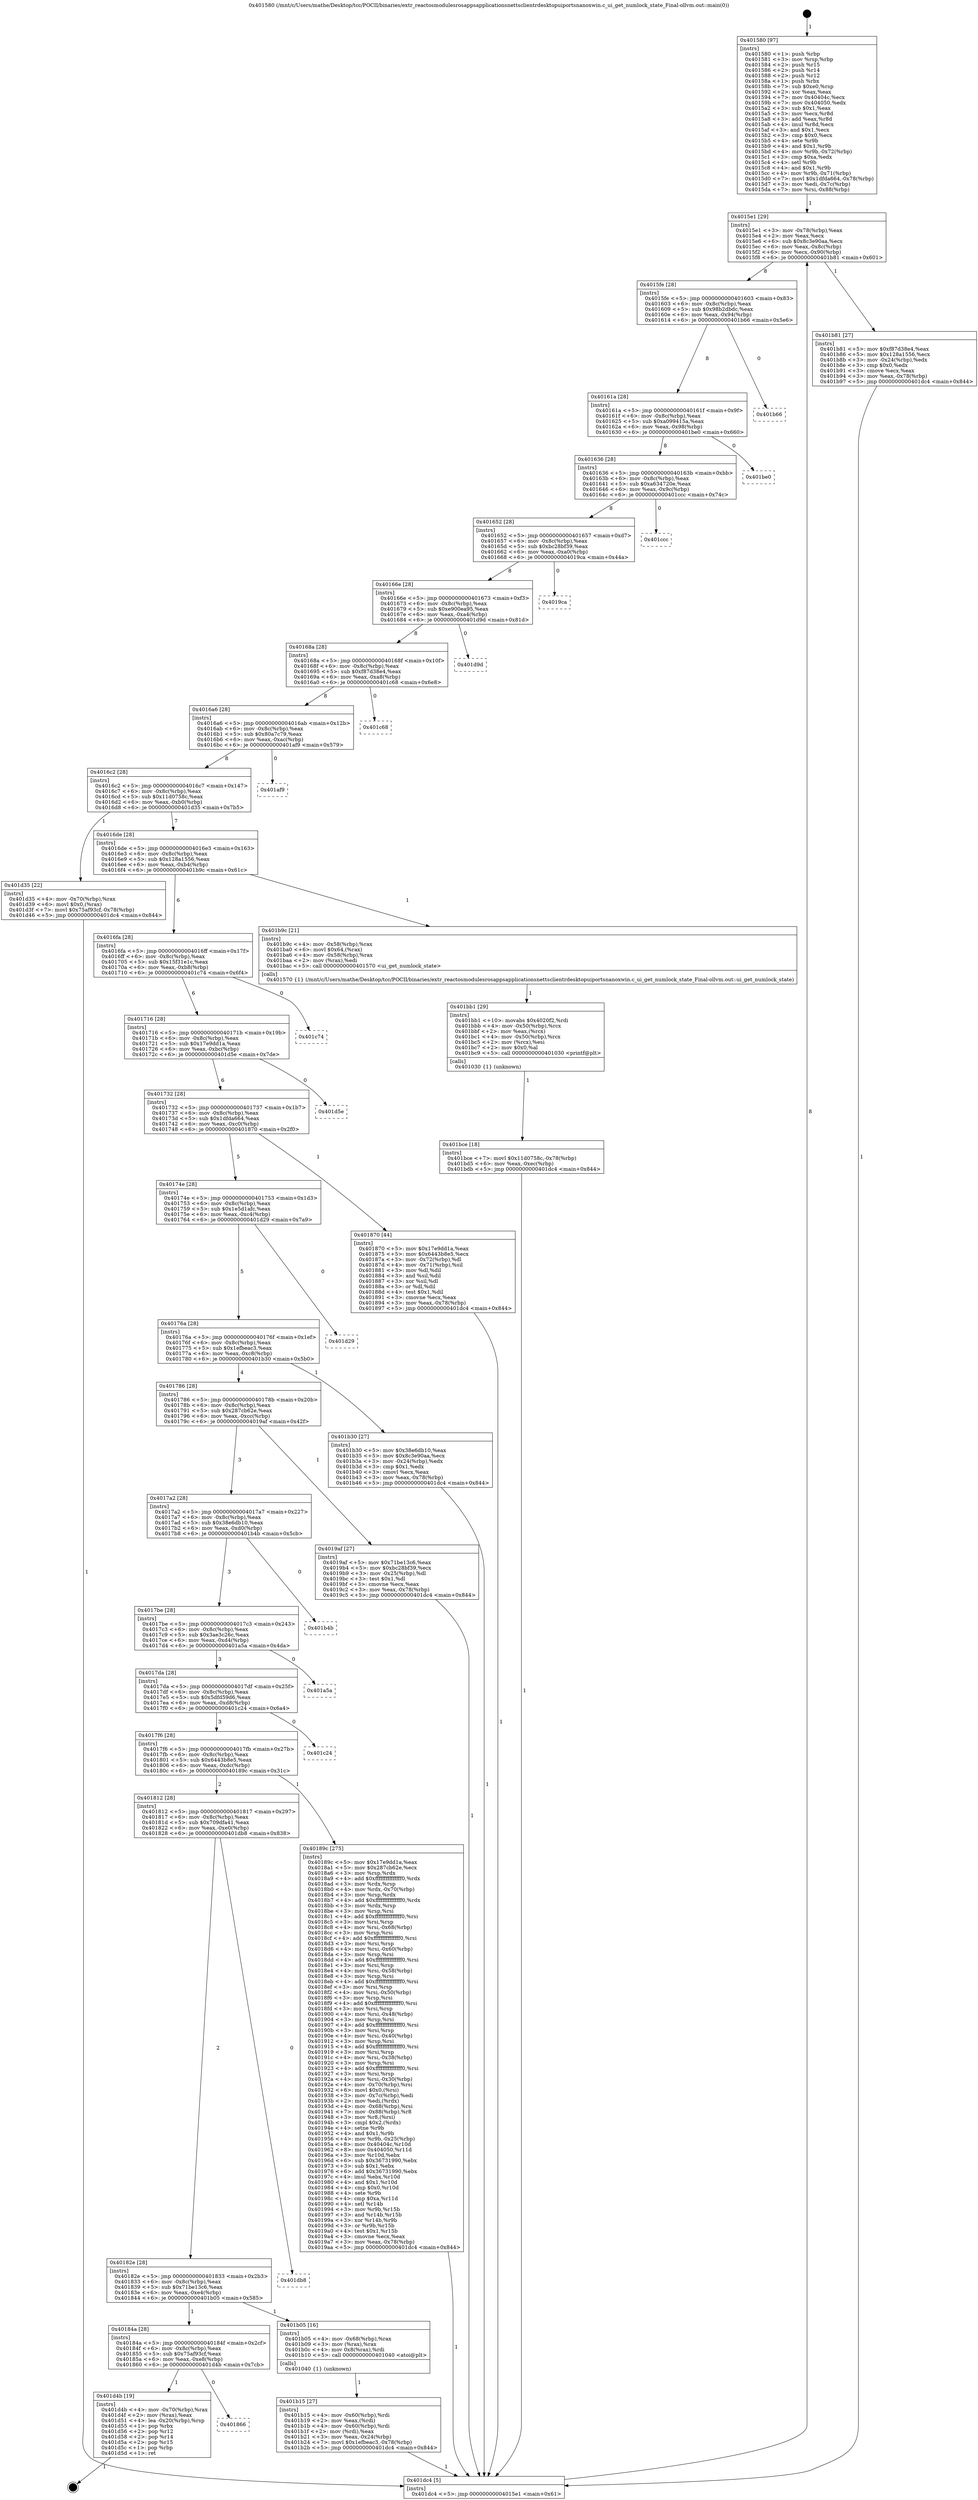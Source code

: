 digraph "0x401580" {
  label = "0x401580 (/mnt/c/Users/mathe/Desktop/tcc/POCII/binaries/extr_reactosmodulesrosappsapplicationsnettsclientrdesktopuiportsnanoxwin.c_ui_get_numlock_state_Final-ollvm.out::main(0))"
  labelloc = "t"
  node[shape=record]

  Entry [label="",width=0.3,height=0.3,shape=circle,fillcolor=black,style=filled]
  "0x4015e1" [label="{
     0x4015e1 [29]\l
     | [instrs]\l
     &nbsp;&nbsp;0x4015e1 \<+3\>: mov -0x78(%rbp),%eax\l
     &nbsp;&nbsp;0x4015e4 \<+2\>: mov %eax,%ecx\l
     &nbsp;&nbsp;0x4015e6 \<+6\>: sub $0x8c3e90aa,%ecx\l
     &nbsp;&nbsp;0x4015ec \<+6\>: mov %eax,-0x8c(%rbp)\l
     &nbsp;&nbsp;0x4015f2 \<+6\>: mov %ecx,-0x90(%rbp)\l
     &nbsp;&nbsp;0x4015f8 \<+6\>: je 0000000000401b81 \<main+0x601\>\l
  }"]
  "0x401b81" [label="{
     0x401b81 [27]\l
     | [instrs]\l
     &nbsp;&nbsp;0x401b81 \<+5\>: mov $0xf87d38e4,%eax\l
     &nbsp;&nbsp;0x401b86 \<+5\>: mov $0x128a1556,%ecx\l
     &nbsp;&nbsp;0x401b8b \<+3\>: mov -0x24(%rbp),%edx\l
     &nbsp;&nbsp;0x401b8e \<+3\>: cmp $0x0,%edx\l
     &nbsp;&nbsp;0x401b91 \<+3\>: cmove %ecx,%eax\l
     &nbsp;&nbsp;0x401b94 \<+3\>: mov %eax,-0x78(%rbp)\l
     &nbsp;&nbsp;0x401b97 \<+5\>: jmp 0000000000401dc4 \<main+0x844\>\l
  }"]
  "0x4015fe" [label="{
     0x4015fe [28]\l
     | [instrs]\l
     &nbsp;&nbsp;0x4015fe \<+5\>: jmp 0000000000401603 \<main+0x83\>\l
     &nbsp;&nbsp;0x401603 \<+6\>: mov -0x8c(%rbp),%eax\l
     &nbsp;&nbsp;0x401609 \<+5\>: sub $0x98b2dbdc,%eax\l
     &nbsp;&nbsp;0x40160e \<+6\>: mov %eax,-0x94(%rbp)\l
     &nbsp;&nbsp;0x401614 \<+6\>: je 0000000000401b66 \<main+0x5e6\>\l
  }"]
  Exit [label="",width=0.3,height=0.3,shape=circle,fillcolor=black,style=filled,peripheries=2]
  "0x401b66" [label="{
     0x401b66\l
  }", style=dashed]
  "0x40161a" [label="{
     0x40161a [28]\l
     | [instrs]\l
     &nbsp;&nbsp;0x40161a \<+5\>: jmp 000000000040161f \<main+0x9f\>\l
     &nbsp;&nbsp;0x40161f \<+6\>: mov -0x8c(%rbp),%eax\l
     &nbsp;&nbsp;0x401625 \<+5\>: sub $0xa099415a,%eax\l
     &nbsp;&nbsp;0x40162a \<+6\>: mov %eax,-0x98(%rbp)\l
     &nbsp;&nbsp;0x401630 \<+6\>: je 0000000000401be0 \<main+0x660\>\l
  }"]
  "0x401866" [label="{
     0x401866\l
  }", style=dashed]
  "0x401be0" [label="{
     0x401be0\l
  }", style=dashed]
  "0x401636" [label="{
     0x401636 [28]\l
     | [instrs]\l
     &nbsp;&nbsp;0x401636 \<+5\>: jmp 000000000040163b \<main+0xbb\>\l
     &nbsp;&nbsp;0x40163b \<+6\>: mov -0x8c(%rbp),%eax\l
     &nbsp;&nbsp;0x401641 \<+5\>: sub $0xa634720e,%eax\l
     &nbsp;&nbsp;0x401646 \<+6\>: mov %eax,-0x9c(%rbp)\l
     &nbsp;&nbsp;0x40164c \<+6\>: je 0000000000401ccc \<main+0x74c\>\l
  }"]
  "0x401d4b" [label="{
     0x401d4b [19]\l
     | [instrs]\l
     &nbsp;&nbsp;0x401d4b \<+4\>: mov -0x70(%rbp),%rax\l
     &nbsp;&nbsp;0x401d4f \<+2\>: mov (%rax),%eax\l
     &nbsp;&nbsp;0x401d51 \<+4\>: lea -0x20(%rbp),%rsp\l
     &nbsp;&nbsp;0x401d55 \<+1\>: pop %rbx\l
     &nbsp;&nbsp;0x401d56 \<+2\>: pop %r12\l
     &nbsp;&nbsp;0x401d58 \<+2\>: pop %r14\l
     &nbsp;&nbsp;0x401d5a \<+2\>: pop %r15\l
     &nbsp;&nbsp;0x401d5c \<+1\>: pop %rbp\l
     &nbsp;&nbsp;0x401d5d \<+1\>: ret\l
  }"]
  "0x401ccc" [label="{
     0x401ccc\l
  }", style=dashed]
  "0x401652" [label="{
     0x401652 [28]\l
     | [instrs]\l
     &nbsp;&nbsp;0x401652 \<+5\>: jmp 0000000000401657 \<main+0xd7\>\l
     &nbsp;&nbsp;0x401657 \<+6\>: mov -0x8c(%rbp),%eax\l
     &nbsp;&nbsp;0x40165d \<+5\>: sub $0xbc28bf39,%eax\l
     &nbsp;&nbsp;0x401662 \<+6\>: mov %eax,-0xa0(%rbp)\l
     &nbsp;&nbsp;0x401668 \<+6\>: je 00000000004019ca \<main+0x44a\>\l
  }"]
  "0x401bce" [label="{
     0x401bce [18]\l
     | [instrs]\l
     &nbsp;&nbsp;0x401bce \<+7\>: movl $0x11d0758c,-0x78(%rbp)\l
     &nbsp;&nbsp;0x401bd5 \<+6\>: mov %eax,-0xec(%rbp)\l
     &nbsp;&nbsp;0x401bdb \<+5\>: jmp 0000000000401dc4 \<main+0x844\>\l
  }"]
  "0x4019ca" [label="{
     0x4019ca\l
  }", style=dashed]
  "0x40166e" [label="{
     0x40166e [28]\l
     | [instrs]\l
     &nbsp;&nbsp;0x40166e \<+5\>: jmp 0000000000401673 \<main+0xf3\>\l
     &nbsp;&nbsp;0x401673 \<+6\>: mov -0x8c(%rbp),%eax\l
     &nbsp;&nbsp;0x401679 \<+5\>: sub $0xe900ea95,%eax\l
     &nbsp;&nbsp;0x40167e \<+6\>: mov %eax,-0xa4(%rbp)\l
     &nbsp;&nbsp;0x401684 \<+6\>: je 0000000000401d9d \<main+0x81d\>\l
  }"]
  "0x401bb1" [label="{
     0x401bb1 [29]\l
     | [instrs]\l
     &nbsp;&nbsp;0x401bb1 \<+10\>: movabs $0x4020f2,%rdi\l
     &nbsp;&nbsp;0x401bbb \<+4\>: mov -0x50(%rbp),%rcx\l
     &nbsp;&nbsp;0x401bbf \<+2\>: mov %eax,(%rcx)\l
     &nbsp;&nbsp;0x401bc1 \<+4\>: mov -0x50(%rbp),%rcx\l
     &nbsp;&nbsp;0x401bc5 \<+2\>: mov (%rcx),%esi\l
     &nbsp;&nbsp;0x401bc7 \<+2\>: mov $0x0,%al\l
     &nbsp;&nbsp;0x401bc9 \<+5\>: call 0000000000401030 \<printf@plt\>\l
     | [calls]\l
     &nbsp;&nbsp;0x401030 \{1\} (unknown)\l
  }"]
  "0x401d9d" [label="{
     0x401d9d\l
  }", style=dashed]
  "0x40168a" [label="{
     0x40168a [28]\l
     | [instrs]\l
     &nbsp;&nbsp;0x40168a \<+5\>: jmp 000000000040168f \<main+0x10f\>\l
     &nbsp;&nbsp;0x40168f \<+6\>: mov -0x8c(%rbp),%eax\l
     &nbsp;&nbsp;0x401695 \<+5\>: sub $0xf87d38e4,%eax\l
     &nbsp;&nbsp;0x40169a \<+6\>: mov %eax,-0xa8(%rbp)\l
     &nbsp;&nbsp;0x4016a0 \<+6\>: je 0000000000401c68 \<main+0x6e8\>\l
  }"]
  "0x401b15" [label="{
     0x401b15 [27]\l
     | [instrs]\l
     &nbsp;&nbsp;0x401b15 \<+4\>: mov -0x60(%rbp),%rdi\l
     &nbsp;&nbsp;0x401b19 \<+2\>: mov %eax,(%rdi)\l
     &nbsp;&nbsp;0x401b1b \<+4\>: mov -0x60(%rbp),%rdi\l
     &nbsp;&nbsp;0x401b1f \<+2\>: mov (%rdi),%eax\l
     &nbsp;&nbsp;0x401b21 \<+3\>: mov %eax,-0x24(%rbp)\l
     &nbsp;&nbsp;0x401b24 \<+7\>: movl $0x1efbeac3,-0x78(%rbp)\l
     &nbsp;&nbsp;0x401b2b \<+5\>: jmp 0000000000401dc4 \<main+0x844\>\l
  }"]
  "0x401c68" [label="{
     0x401c68\l
  }", style=dashed]
  "0x4016a6" [label="{
     0x4016a6 [28]\l
     | [instrs]\l
     &nbsp;&nbsp;0x4016a6 \<+5\>: jmp 00000000004016ab \<main+0x12b\>\l
     &nbsp;&nbsp;0x4016ab \<+6\>: mov -0x8c(%rbp),%eax\l
     &nbsp;&nbsp;0x4016b1 \<+5\>: sub $0x80a7c79,%eax\l
     &nbsp;&nbsp;0x4016b6 \<+6\>: mov %eax,-0xac(%rbp)\l
     &nbsp;&nbsp;0x4016bc \<+6\>: je 0000000000401af9 \<main+0x579\>\l
  }"]
  "0x40184a" [label="{
     0x40184a [28]\l
     | [instrs]\l
     &nbsp;&nbsp;0x40184a \<+5\>: jmp 000000000040184f \<main+0x2cf\>\l
     &nbsp;&nbsp;0x40184f \<+6\>: mov -0x8c(%rbp),%eax\l
     &nbsp;&nbsp;0x401855 \<+5\>: sub $0x75af93cf,%eax\l
     &nbsp;&nbsp;0x40185a \<+6\>: mov %eax,-0xe8(%rbp)\l
     &nbsp;&nbsp;0x401860 \<+6\>: je 0000000000401d4b \<main+0x7cb\>\l
  }"]
  "0x401af9" [label="{
     0x401af9\l
  }", style=dashed]
  "0x4016c2" [label="{
     0x4016c2 [28]\l
     | [instrs]\l
     &nbsp;&nbsp;0x4016c2 \<+5\>: jmp 00000000004016c7 \<main+0x147\>\l
     &nbsp;&nbsp;0x4016c7 \<+6\>: mov -0x8c(%rbp),%eax\l
     &nbsp;&nbsp;0x4016cd \<+5\>: sub $0x11d0758c,%eax\l
     &nbsp;&nbsp;0x4016d2 \<+6\>: mov %eax,-0xb0(%rbp)\l
     &nbsp;&nbsp;0x4016d8 \<+6\>: je 0000000000401d35 \<main+0x7b5\>\l
  }"]
  "0x401b05" [label="{
     0x401b05 [16]\l
     | [instrs]\l
     &nbsp;&nbsp;0x401b05 \<+4\>: mov -0x68(%rbp),%rax\l
     &nbsp;&nbsp;0x401b09 \<+3\>: mov (%rax),%rax\l
     &nbsp;&nbsp;0x401b0c \<+4\>: mov 0x8(%rax),%rdi\l
     &nbsp;&nbsp;0x401b10 \<+5\>: call 0000000000401040 \<atoi@plt\>\l
     | [calls]\l
     &nbsp;&nbsp;0x401040 \{1\} (unknown)\l
  }"]
  "0x401d35" [label="{
     0x401d35 [22]\l
     | [instrs]\l
     &nbsp;&nbsp;0x401d35 \<+4\>: mov -0x70(%rbp),%rax\l
     &nbsp;&nbsp;0x401d39 \<+6\>: movl $0x0,(%rax)\l
     &nbsp;&nbsp;0x401d3f \<+7\>: movl $0x75af93cf,-0x78(%rbp)\l
     &nbsp;&nbsp;0x401d46 \<+5\>: jmp 0000000000401dc4 \<main+0x844\>\l
  }"]
  "0x4016de" [label="{
     0x4016de [28]\l
     | [instrs]\l
     &nbsp;&nbsp;0x4016de \<+5\>: jmp 00000000004016e3 \<main+0x163\>\l
     &nbsp;&nbsp;0x4016e3 \<+6\>: mov -0x8c(%rbp),%eax\l
     &nbsp;&nbsp;0x4016e9 \<+5\>: sub $0x128a1556,%eax\l
     &nbsp;&nbsp;0x4016ee \<+6\>: mov %eax,-0xb4(%rbp)\l
     &nbsp;&nbsp;0x4016f4 \<+6\>: je 0000000000401b9c \<main+0x61c\>\l
  }"]
  "0x40182e" [label="{
     0x40182e [28]\l
     | [instrs]\l
     &nbsp;&nbsp;0x40182e \<+5\>: jmp 0000000000401833 \<main+0x2b3\>\l
     &nbsp;&nbsp;0x401833 \<+6\>: mov -0x8c(%rbp),%eax\l
     &nbsp;&nbsp;0x401839 \<+5\>: sub $0x71be13c6,%eax\l
     &nbsp;&nbsp;0x40183e \<+6\>: mov %eax,-0xe4(%rbp)\l
     &nbsp;&nbsp;0x401844 \<+6\>: je 0000000000401b05 \<main+0x585\>\l
  }"]
  "0x401b9c" [label="{
     0x401b9c [21]\l
     | [instrs]\l
     &nbsp;&nbsp;0x401b9c \<+4\>: mov -0x58(%rbp),%rax\l
     &nbsp;&nbsp;0x401ba0 \<+6\>: movl $0x64,(%rax)\l
     &nbsp;&nbsp;0x401ba6 \<+4\>: mov -0x58(%rbp),%rax\l
     &nbsp;&nbsp;0x401baa \<+2\>: mov (%rax),%edi\l
     &nbsp;&nbsp;0x401bac \<+5\>: call 0000000000401570 \<ui_get_numlock_state\>\l
     | [calls]\l
     &nbsp;&nbsp;0x401570 \{1\} (/mnt/c/Users/mathe/Desktop/tcc/POCII/binaries/extr_reactosmodulesrosappsapplicationsnettsclientrdesktopuiportsnanoxwin.c_ui_get_numlock_state_Final-ollvm.out::ui_get_numlock_state)\l
  }"]
  "0x4016fa" [label="{
     0x4016fa [28]\l
     | [instrs]\l
     &nbsp;&nbsp;0x4016fa \<+5\>: jmp 00000000004016ff \<main+0x17f\>\l
     &nbsp;&nbsp;0x4016ff \<+6\>: mov -0x8c(%rbp),%eax\l
     &nbsp;&nbsp;0x401705 \<+5\>: sub $0x15f31e1c,%eax\l
     &nbsp;&nbsp;0x40170a \<+6\>: mov %eax,-0xb8(%rbp)\l
     &nbsp;&nbsp;0x401710 \<+6\>: je 0000000000401c74 \<main+0x6f4\>\l
  }"]
  "0x401db8" [label="{
     0x401db8\l
  }", style=dashed]
  "0x401c74" [label="{
     0x401c74\l
  }", style=dashed]
  "0x401716" [label="{
     0x401716 [28]\l
     | [instrs]\l
     &nbsp;&nbsp;0x401716 \<+5\>: jmp 000000000040171b \<main+0x19b\>\l
     &nbsp;&nbsp;0x40171b \<+6\>: mov -0x8c(%rbp),%eax\l
     &nbsp;&nbsp;0x401721 \<+5\>: sub $0x17e9dd1a,%eax\l
     &nbsp;&nbsp;0x401726 \<+6\>: mov %eax,-0xbc(%rbp)\l
     &nbsp;&nbsp;0x40172c \<+6\>: je 0000000000401d5e \<main+0x7de\>\l
  }"]
  "0x401812" [label="{
     0x401812 [28]\l
     | [instrs]\l
     &nbsp;&nbsp;0x401812 \<+5\>: jmp 0000000000401817 \<main+0x297\>\l
     &nbsp;&nbsp;0x401817 \<+6\>: mov -0x8c(%rbp),%eax\l
     &nbsp;&nbsp;0x40181d \<+5\>: sub $0x709dfa41,%eax\l
     &nbsp;&nbsp;0x401822 \<+6\>: mov %eax,-0xe0(%rbp)\l
     &nbsp;&nbsp;0x401828 \<+6\>: je 0000000000401db8 \<main+0x838\>\l
  }"]
  "0x401d5e" [label="{
     0x401d5e\l
  }", style=dashed]
  "0x401732" [label="{
     0x401732 [28]\l
     | [instrs]\l
     &nbsp;&nbsp;0x401732 \<+5\>: jmp 0000000000401737 \<main+0x1b7\>\l
     &nbsp;&nbsp;0x401737 \<+6\>: mov -0x8c(%rbp),%eax\l
     &nbsp;&nbsp;0x40173d \<+5\>: sub $0x1dfda664,%eax\l
     &nbsp;&nbsp;0x401742 \<+6\>: mov %eax,-0xc0(%rbp)\l
     &nbsp;&nbsp;0x401748 \<+6\>: je 0000000000401870 \<main+0x2f0\>\l
  }"]
  "0x40189c" [label="{
     0x40189c [275]\l
     | [instrs]\l
     &nbsp;&nbsp;0x40189c \<+5\>: mov $0x17e9dd1a,%eax\l
     &nbsp;&nbsp;0x4018a1 \<+5\>: mov $0x287cb62e,%ecx\l
     &nbsp;&nbsp;0x4018a6 \<+3\>: mov %rsp,%rdx\l
     &nbsp;&nbsp;0x4018a9 \<+4\>: add $0xfffffffffffffff0,%rdx\l
     &nbsp;&nbsp;0x4018ad \<+3\>: mov %rdx,%rsp\l
     &nbsp;&nbsp;0x4018b0 \<+4\>: mov %rdx,-0x70(%rbp)\l
     &nbsp;&nbsp;0x4018b4 \<+3\>: mov %rsp,%rdx\l
     &nbsp;&nbsp;0x4018b7 \<+4\>: add $0xfffffffffffffff0,%rdx\l
     &nbsp;&nbsp;0x4018bb \<+3\>: mov %rdx,%rsp\l
     &nbsp;&nbsp;0x4018be \<+3\>: mov %rsp,%rsi\l
     &nbsp;&nbsp;0x4018c1 \<+4\>: add $0xfffffffffffffff0,%rsi\l
     &nbsp;&nbsp;0x4018c5 \<+3\>: mov %rsi,%rsp\l
     &nbsp;&nbsp;0x4018c8 \<+4\>: mov %rsi,-0x68(%rbp)\l
     &nbsp;&nbsp;0x4018cc \<+3\>: mov %rsp,%rsi\l
     &nbsp;&nbsp;0x4018cf \<+4\>: add $0xfffffffffffffff0,%rsi\l
     &nbsp;&nbsp;0x4018d3 \<+3\>: mov %rsi,%rsp\l
     &nbsp;&nbsp;0x4018d6 \<+4\>: mov %rsi,-0x60(%rbp)\l
     &nbsp;&nbsp;0x4018da \<+3\>: mov %rsp,%rsi\l
     &nbsp;&nbsp;0x4018dd \<+4\>: add $0xfffffffffffffff0,%rsi\l
     &nbsp;&nbsp;0x4018e1 \<+3\>: mov %rsi,%rsp\l
     &nbsp;&nbsp;0x4018e4 \<+4\>: mov %rsi,-0x58(%rbp)\l
     &nbsp;&nbsp;0x4018e8 \<+3\>: mov %rsp,%rsi\l
     &nbsp;&nbsp;0x4018eb \<+4\>: add $0xfffffffffffffff0,%rsi\l
     &nbsp;&nbsp;0x4018ef \<+3\>: mov %rsi,%rsp\l
     &nbsp;&nbsp;0x4018f2 \<+4\>: mov %rsi,-0x50(%rbp)\l
     &nbsp;&nbsp;0x4018f6 \<+3\>: mov %rsp,%rsi\l
     &nbsp;&nbsp;0x4018f9 \<+4\>: add $0xfffffffffffffff0,%rsi\l
     &nbsp;&nbsp;0x4018fd \<+3\>: mov %rsi,%rsp\l
     &nbsp;&nbsp;0x401900 \<+4\>: mov %rsi,-0x48(%rbp)\l
     &nbsp;&nbsp;0x401904 \<+3\>: mov %rsp,%rsi\l
     &nbsp;&nbsp;0x401907 \<+4\>: add $0xfffffffffffffff0,%rsi\l
     &nbsp;&nbsp;0x40190b \<+3\>: mov %rsi,%rsp\l
     &nbsp;&nbsp;0x40190e \<+4\>: mov %rsi,-0x40(%rbp)\l
     &nbsp;&nbsp;0x401912 \<+3\>: mov %rsp,%rsi\l
     &nbsp;&nbsp;0x401915 \<+4\>: add $0xfffffffffffffff0,%rsi\l
     &nbsp;&nbsp;0x401919 \<+3\>: mov %rsi,%rsp\l
     &nbsp;&nbsp;0x40191c \<+4\>: mov %rsi,-0x38(%rbp)\l
     &nbsp;&nbsp;0x401920 \<+3\>: mov %rsp,%rsi\l
     &nbsp;&nbsp;0x401923 \<+4\>: add $0xfffffffffffffff0,%rsi\l
     &nbsp;&nbsp;0x401927 \<+3\>: mov %rsi,%rsp\l
     &nbsp;&nbsp;0x40192a \<+4\>: mov %rsi,-0x30(%rbp)\l
     &nbsp;&nbsp;0x40192e \<+4\>: mov -0x70(%rbp),%rsi\l
     &nbsp;&nbsp;0x401932 \<+6\>: movl $0x0,(%rsi)\l
     &nbsp;&nbsp;0x401938 \<+3\>: mov -0x7c(%rbp),%edi\l
     &nbsp;&nbsp;0x40193b \<+2\>: mov %edi,(%rdx)\l
     &nbsp;&nbsp;0x40193d \<+4\>: mov -0x68(%rbp),%rsi\l
     &nbsp;&nbsp;0x401941 \<+7\>: mov -0x88(%rbp),%r8\l
     &nbsp;&nbsp;0x401948 \<+3\>: mov %r8,(%rsi)\l
     &nbsp;&nbsp;0x40194b \<+3\>: cmpl $0x2,(%rdx)\l
     &nbsp;&nbsp;0x40194e \<+4\>: setne %r9b\l
     &nbsp;&nbsp;0x401952 \<+4\>: and $0x1,%r9b\l
     &nbsp;&nbsp;0x401956 \<+4\>: mov %r9b,-0x25(%rbp)\l
     &nbsp;&nbsp;0x40195a \<+8\>: mov 0x40404c,%r10d\l
     &nbsp;&nbsp;0x401962 \<+8\>: mov 0x404050,%r11d\l
     &nbsp;&nbsp;0x40196a \<+3\>: mov %r10d,%ebx\l
     &nbsp;&nbsp;0x40196d \<+6\>: sub $0x36731990,%ebx\l
     &nbsp;&nbsp;0x401973 \<+3\>: sub $0x1,%ebx\l
     &nbsp;&nbsp;0x401976 \<+6\>: add $0x36731990,%ebx\l
     &nbsp;&nbsp;0x40197c \<+4\>: imul %ebx,%r10d\l
     &nbsp;&nbsp;0x401980 \<+4\>: and $0x1,%r10d\l
     &nbsp;&nbsp;0x401984 \<+4\>: cmp $0x0,%r10d\l
     &nbsp;&nbsp;0x401988 \<+4\>: sete %r9b\l
     &nbsp;&nbsp;0x40198c \<+4\>: cmp $0xa,%r11d\l
     &nbsp;&nbsp;0x401990 \<+4\>: setl %r14b\l
     &nbsp;&nbsp;0x401994 \<+3\>: mov %r9b,%r15b\l
     &nbsp;&nbsp;0x401997 \<+3\>: and %r14b,%r15b\l
     &nbsp;&nbsp;0x40199a \<+3\>: xor %r14b,%r9b\l
     &nbsp;&nbsp;0x40199d \<+3\>: or %r9b,%r15b\l
     &nbsp;&nbsp;0x4019a0 \<+4\>: test $0x1,%r15b\l
     &nbsp;&nbsp;0x4019a4 \<+3\>: cmovne %ecx,%eax\l
     &nbsp;&nbsp;0x4019a7 \<+3\>: mov %eax,-0x78(%rbp)\l
     &nbsp;&nbsp;0x4019aa \<+5\>: jmp 0000000000401dc4 \<main+0x844\>\l
  }"]
  "0x401870" [label="{
     0x401870 [44]\l
     | [instrs]\l
     &nbsp;&nbsp;0x401870 \<+5\>: mov $0x17e9dd1a,%eax\l
     &nbsp;&nbsp;0x401875 \<+5\>: mov $0x6443b8e5,%ecx\l
     &nbsp;&nbsp;0x40187a \<+3\>: mov -0x72(%rbp),%dl\l
     &nbsp;&nbsp;0x40187d \<+4\>: mov -0x71(%rbp),%sil\l
     &nbsp;&nbsp;0x401881 \<+3\>: mov %dl,%dil\l
     &nbsp;&nbsp;0x401884 \<+3\>: and %sil,%dil\l
     &nbsp;&nbsp;0x401887 \<+3\>: xor %sil,%dl\l
     &nbsp;&nbsp;0x40188a \<+3\>: or %dl,%dil\l
     &nbsp;&nbsp;0x40188d \<+4\>: test $0x1,%dil\l
     &nbsp;&nbsp;0x401891 \<+3\>: cmovne %ecx,%eax\l
     &nbsp;&nbsp;0x401894 \<+3\>: mov %eax,-0x78(%rbp)\l
     &nbsp;&nbsp;0x401897 \<+5\>: jmp 0000000000401dc4 \<main+0x844\>\l
  }"]
  "0x40174e" [label="{
     0x40174e [28]\l
     | [instrs]\l
     &nbsp;&nbsp;0x40174e \<+5\>: jmp 0000000000401753 \<main+0x1d3\>\l
     &nbsp;&nbsp;0x401753 \<+6\>: mov -0x8c(%rbp),%eax\l
     &nbsp;&nbsp;0x401759 \<+5\>: sub $0x1e5d1afc,%eax\l
     &nbsp;&nbsp;0x40175e \<+6\>: mov %eax,-0xc4(%rbp)\l
     &nbsp;&nbsp;0x401764 \<+6\>: je 0000000000401d29 \<main+0x7a9\>\l
  }"]
  "0x401dc4" [label="{
     0x401dc4 [5]\l
     | [instrs]\l
     &nbsp;&nbsp;0x401dc4 \<+5\>: jmp 00000000004015e1 \<main+0x61\>\l
  }"]
  "0x401580" [label="{
     0x401580 [97]\l
     | [instrs]\l
     &nbsp;&nbsp;0x401580 \<+1\>: push %rbp\l
     &nbsp;&nbsp;0x401581 \<+3\>: mov %rsp,%rbp\l
     &nbsp;&nbsp;0x401584 \<+2\>: push %r15\l
     &nbsp;&nbsp;0x401586 \<+2\>: push %r14\l
     &nbsp;&nbsp;0x401588 \<+2\>: push %r12\l
     &nbsp;&nbsp;0x40158a \<+1\>: push %rbx\l
     &nbsp;&nbsp;0x40158b \<+7\>: sub $0xe0,%rsp\l
     &nbsp;&nbsp;0x401592 \<+2\>: xor %eax,%eax\l
     &nbsp;&nbsp;0x401594 \<+7\>: mov 0x40404c,%ecx\l
     &nbsp;&nbsp;0x40159b \<+7\>: mov 0x404050,%edx\l
     &nbsp;&nbsp;0x4015a2 \<+3\>: sub $0x1,%eax\l
     &nbsp;&nbsp;0x4015a5 \<+3\>: mov %ecx,%r8d\l
     &nbsp;&nbsp;0x4015a8 \<+3\>: add %eax,%r8d\l
     &nbsp;&nbsp;0x4015ab \<+4\>: imul %r8d,%ecx\l
     &nbsp;&nbsp;0x4015af \<+3\>: and $0x1,%ecx\l
     &nbsp;&nbsp;0x4015b2 \<+3\>: cmp $0x0,%ecx\l
     &nbsp;&nbsp;0x4015b5 \<+4\>: sete %r9b\l
     &nbsp;&nbsp;0x4015b9 \<+4\>: and $0x1,%r9b\l
     &nbsp;&nbsp;0x4015bd \<+4\>: mov %r9b,-0x72(%rbp)\l
     &nbsp;&nbsp;0x4015c1 \<+3\>: cmp $0xa,%edx\l
     &nbsp;&nbsp;0x4015c4 \<+4\>: setl %r9b\l
     &nbsp;&nbsp;0x4015c8 \<+4\>: and $0x1,%r9b\l
     &nbsp;&nbsp;0x4015cc \<+4\>: mov %r9b,-0x71(%rbp)\l
     &nbsp;&nbsp;0x4015d0 \<+7\>: movl $0x1dfda664,-0x78(%rbp)\l
     &nbsp;&nbsp;0x4015d7 \<+3\>: mov %edi,-0x7c(%rbp)\l
     &nbsp;&nbsp;0x4015da \<+7\>: mov %rsi,-0x88(%rbp)\l
  }"]
  "0x4017f6" [label="{
     0x4017f6 [28]\l
     | [instrs]\l
     &nbsp;&nbsp;0x4017f6 \<+5\>: jmp 00000000004017fb \<main+0x27b\>\l
     &nbsp;&nbsp;0x4017fb \<+6\>: mov -0x8c(%rbp),%eax\l
     &nbsp;&nbsp;0x401801 \<+5\>: sub $0x6443b8e5,%eax\l
     &nbsp;&nbsp;0x401806 \<+6\>: mov %eax,-0xdc(%rbp)\l
     &nbsp;&nbsp;0x40180c \<+6\>: je 000000000040189c \<main+0x31c\>\l
  }"]
  "0x401d29" [label="{
     0x401d29\l
  }", style=dashed]
  "0x40176a" [label="{
     0x40176a [28]\l
     | [instrs]\l
     &nbsp;&nbsp;0x40176a \<+5\>: jmp 000000000040176f \<main+0x1ef\>\l
     &nbsp;&nbsp;0x40176f \<+6\>: mov -0x8c(%rbp),%eax\l
     &nbsp;&nbsp;0x401775 \<+5\>: sub $0x1efbeac3,%eax\l
     &nbsp;&nbsp;0x40177a \<+6\>: mov %eax,-0xc8(%rbp)\l
     &nbsp;&nbsp;0x401780 \<+6\>: je 0000000000401b30 \<main+0x5b0\>\l
  }"]
  "0x401c24" [label="{
     0x401c24\l
  }", style=dashed]
  "0x401b30" [label="{
     0x401b30 [27]\l
     | [instrs]\l
     &nbsp;&nbsp;0x401b30 \<+5\>: mov $0x38e6db10,%eax\l
     &nbsp;&nbsp;0x401b35 \<+5\>: mov $0x8c3e90aa,%ecx\l
     &nbsp;&nbsp;0x401b3a \<+3\>: mov -0x24(%rbp),%edx\l
     &nbsp;&nbsp;0x401b3d \<+3\>: cmp $0x1,%edx\l
     &nbsp;&nbsp;0x401b40 \<+3\>: cmovl %ecx,%eax\l
     &nbsp;&nbsp;0x401b43 \<+3\>: mov %eax,-0x78(%rbp)\l
     &nbsp;&nbsp;0x401b46 \<+5\>: jmp 0000000000401dc4 \<main+0x844\>\l
  }"]
  "0x401786" [label="{
     0x401786 [28]\l
     | [instrs]\l
     &nbsp;&nbsp;0x401786 \<+5\>: jmp 000000000040178b \<main+0x20b\>\l
     &nbsp;&nbsp;0x40178b \<+6\>: mov -0x8c(%rbp),%eax\l
     &nbsp;&nbsp;0x401791 \<+5\>: sub $0x287cb62e,%eax\l
     &nbsp;&nbsp;0x401796 \<+6\>: mov %eax,-0xcc(%rbp)\l
     &nbsp;&nbsp;0x40179c \<+6\>: je 00000000004019af \<main+0x42f\>\l
  }"]
  "0x4017da" [label="{
     0x4017da [28]\l
     | [instrs]\l
     &nbsp;&nbsp;0x4017da \<+5\>: jmp 00000000004017df \<main+0x25f\>\l
     &nbsp;&nbsp;0x4017df \<+6\>: mov -0x8c(%rbp),%eax\l
     &nbsp;&nbsp;0x4017e5 \<+5\>: sub $0x5dfd59d6,%eax\l
     &nbsp;&nbsp;0x4017ea \<+6\>: mov %eax,-0xd8(%rbp)\l
     &nbsp;&nbsp;0x4017f0 \<+6\>: je 0000000000401c24 \<main+0x6a4\>\l
  }"]
  "0x4019af" [label="{
     0x4019af [27]\l
     | [instrs]\l
     &nbsp;&nbsp;0x4019af \<+5\>: mov $0x71be13c6,%eax\l
     &nbsp;&nbsp;0x4019b4 \<+5\>: mov $0xbc28bf39,%ecx\l
     &nbsp;&nbsp;0x4019b9 \<+3\>: mov -0x25(%rbp),%dl\l
     &nbsp;&nbsp;0x4019bc \<+3\>: test $0x1,%dl\l
     &nbsp;&nbsp;0x4019bf \<+3\>: cmovne %ecx,%eax\l
     &nbsp;&nbsp;0x4019c2 \<+3\>: mov %eax,-0x78(%rbp)\l
     &nbsp;&nbsp;0x4019c5 \<+5\>: jmp 0000000000401dc4 \<main+0x844\>\l
  }"]
  "0x4017a2" [label="{
     0x4017a2 [28]\l
     | [instrs]\l
     &nbsp;&nbsp;0x4017a2 \<+5\>: jmp 00000000004017a7 \<main+0x227\>\l
     &nbsp;&nbsp;0x4017a7 \<+6\>: mov -0x8c(%rbp),%eax\l
     &nbsp;&nbsp;0x4017ad \<+5\>: sub $0x38e6db10,%eax\l
     &nbsp;&nbsp;0x4017b2 \<+6\>: mov %eax,-0xd0(%rbp)\l
     &nbsp;&nbsp;0x4017b8 \<+6\>: je 0000000000401b4b \<main+0x5cb\>\l
  }"]
  "0x401a5a" [label="{
     0x401a5a\l
  }", style=dashed]
  "0x401b4b" [label="{
     0x401b4b\l
  }", style=dashed]
  "0x4017be" [label="{
     0x4017be [28]\l
     | [instrs]\l
     &nbsp;&nbsp;0x4017be \<+5\>: jmp 00000000004017c3 \<main+0x243\>\l
     &nbsp;&nbsp;0x4017c3 \<+6\>: mov -0x8c(%rbp),%eax\l
     &nbsp;&nbsp;0x4017c9 \<+5\>: sub $0x3ae3c26c,%eax\l
     &nbsp;&nbsp;0x4017ce \<+6\>: mov %eax,-0xd4(%rbp)\l
     &nbsp;&nbsp;0x4017d4 \<+6\>: je 0000000000401a5a \<main+0x4da\>\l
  }"]
  Entry -> "0x401580" [label=" 1"]
  "0x4015e1" -> "0x401b81" [label=" 1"]
  "0x4015e1" -> "0x4015fe" [label=" 8"]
  "0x401d4b" -> Exit [label=" 1"]
  "0x4015fe" -> "0x401b66" [label=" 0"]
  "0x4015fe" -> "0x40161a" [label=" 8"]
  "0x40184a" -> "0x401866" [label=" 0"]
  "0x40161a" -> "0x401be0" [label=" 0"]
  "0x40161a" -> "0x401636" [label=" 8"]
  "0x40184a" -> "0x401d4b" [label=" 1"]
  "0x401636" -> "0x401ccc" [label=" 0"]
  "0x401636" -> "0x401652" [label=" 8"]
  "0x401d35" -> "0x401dc4" [label=" 1"]
  "0x401652" -> "0x4019ca" [label=" 0"]
  "0x401652" -> "0x40166e" [label=" 8"]
  "0x401bce" -> "0x401dc4" [label=" 1"]
  "0x40166e" -> "0x401d9d" [label=" 0"]
  "0x40166e" -> "0x40168a" [label=" 8"]
  "0x401bb1" -> "0x401bce" [label=" 1"]
  "0x40168a" -> "0x401c68" [label=" 0"]
  "0x40168a" -> "0x4016a6" [label=" 8"]
  "0x401b9c" -> "0x401bb1" [label=" 1"]
  "0x4016a6" -> "0x401af9" [label=" 0"]
  "0x4016a6" -> "0x4016c2" [label=" 8"]
  "0x401b81" -> "0x401dc4" [label=" 1"]
  "0x4016c2" -> "0x401d35" [label=" 1"]
  "0x4016c2" -> "0x4016de" [label=" 7"]
  "0x401b30" -> "0x401dc4" [label=" 1"]
  "0x4016de" -> "0x401b9c" [label=" 1"]
  "0x4016de" -> "0x4016fa" [label=" 6"]
  "0x401b05" -> "0x401b15" [label=" 1"]
  "0x4016fa" -> "0x401c74" [label=" 0"]
  "0x4016fa" -> "0x401716" [label=" 6"]
  "0x40182e" -> "0x40184a" [label=" 1"]
  "0x401716" -> "0x401d5e" [label=" 0"]
  "0x401716" -> "0x401732" [label=" 6"]
  "0x401812" -> "0x40182e" [label=" 2"]
  "0x401732" -> "0x401870" [label=" 1"]
  "0x401732" -> "0x40174e" [label=" 5"]
  "0x401870" -> "0x401dc4" [label=" 1"]
  "0x401580" -> "0x4015e1" [label=" 1"]
  "0x401dc4" -> "0x4015e1" [label=" 8"]
  "0x401812" -> "0x401db8" [label=" 0"]
  "0x40174e" -> "0x401d29" [label=" 0"]
  "0x40174e" -> "0x40176a" [label=" 5"]
  "0x4019af" -> "0x401dc4" [label=" 1"]
  "0x40176a" -> "0x401b30" [label=" 1"]
  "0x40176a" -> "0x401786" [label=" 4"]
  "0x40189c" -> "0x401dc4" [label=" 1"]
  "0x401786" -> "0x4019af" [label=" 1"]
  "0x401786" -> "0x4017a2" [label=" 3"]
  "0x4017f6" -> "0x401812" [label=" 2"]
  "0x4017a2" -> "0x401b4b" [label=" 0"]
  "0x4017a2" -> "0x4017be" [label=" 3"]
  "0x4017f6" -> "0x40189c" [label=" 1"]
  "0x4017be" -> "0x401a5a" [label=" 0"]
  "0x4017be" -> "0x4017da" [label=" 3"]
  "0x401b15" -> "0x401dc4" [label=" 1"]
  "0x4017da" -> "0x401c24" [label=" 0"]
  "0x4017da" -> "0x4017f6" [label=" 3"]
  "0x40182e" -> "0x401b05" [label=" 1"]
}
